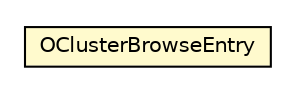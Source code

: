 #!/usr/local/bin/dot
#
# Class diagram 
# Generated by UMLGraph version R5_6-24-gf6e263 (http://www.umlgraph.org/)
#

digraph G {
	edge [fontname="Helvetica",fontsize=10,labelfontname="Helvetica",labelfontsize=10];
	node [fontname="Helvetica",fontsize=10,shape=plaintext];
	nodesep=0.25;
	ranksep=0.5;
	// com.orientechnologies.orient.core.storage.impl.local.OClusterBrowseEntry
	c1819892 [label=<<table title="com.orientechnologies.orient.core.storage.impl.local.OClusterBrowseEntry" border="0" cellborder="1" cellspacing="0" cellpadding="2" port="p" bgcolor="lemonChiffon" href="./OClusterBrowseEntry.html">
		<tr><td><table border="0" cellspacing="0" cellpadding="1">
<tr><td align="center" balign="center"> OClusterBrowseEntry </td></tr>
		</table></td></tr>
		</table>>, URL="./OClusterBrowseEntry.html", fontname="Helvetica", fontcolor="black", fontsize=10.0];
}


